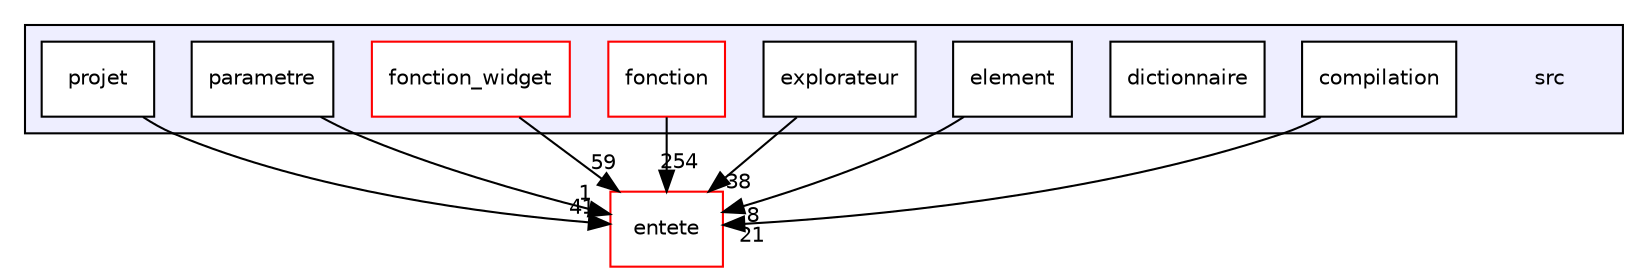 digraph "src" {
  compound=true
  node [ fontsize="10", fontname="Helvetica"];
  edge [ labelfontsize="10", labelfontname="Helvetica"];
  subgraph clusterdir_68267d1309a1af8e8297ef4c3efbcdba {
    graph [ bgcolor="#eeeeff", pencolor="black", label="" URL="dir_68267d1309a1af8e8297ef4c3efbcdba.html"];
    dir_68267d1309a1af8e8297ef4c3efbcdba [shape=plaintext label="src"];
    dir_5d7d3eb38b04498e02b1f8894cc500d2 [shape=box label="compilation" color="black" fillcolor="white" style="filled" URL="dir_5d7d3eb38b04498e02b1f8894cc500d2.html"];
    dir_5543ad56a45a93db4c69d4f152c8974f [shape=box label="dictionnaire" color="black" fillcolor="white" style="filled" URL="dir_5543ad56a45a93db4c69d4f152c8974f.html"];
    dir_0e73e34fbcea4f7b61596c739e68a02f [shape=box label="element" color="black" fillcolor="white" style="filled" URL="dir_0e73e34fbcea4f7b61596c739e68a02f.html"];
    dir_d4b332263f44f335aa67495d8e4d381e [shape=box label="explorateur" color="black" fillcolor="white" style="filled" URL="dir_d4b332263f44f335aa67495d8e4d381e.html"];
    dir_e0683b5c9331c990babf1ba823d1146c [shape=box label="fonction" color="red" fillcolor="white" style="filled" URL="dir_e0683b5c9331c990babf1ba823d1146c.html"];
    dir_e5aa2608f4716029abc4a957d818839c [shape=box label="fonction_widget" color="red" fillcolor="white" style="filled" URL="dir_e5aa2608f4716029abc4a957d818839c.html"];
    dir_78137b5f3e61cce6dd81f7b545ee2a21 [shape=box label="parametre" color="black" fillcolor="white" style="filled" URL="dir_78137b5f3e61cce6dd81f7b545ee2a21.html"];
    dir_8200b03304510cb96e8a7392e70f3d2d [shape=box label="projet" color="black" fillcolor="white" style="filled" URL="dir_8200b03304510cb96e8a7392e70f3d2d.html"];
  }
  dir_2db5f1c5034b754c69755a32007f81b7 [shape=box label="entete" fillcolor="white" style="filled" color="red" URL="dir_2db5f1c5034b754c69755a32007f81b7.html"];
  dir_5d7d3eb38b04498e02b1f8894cc500d2->dir_2db5f1c5034b754c69755a32007f81b7 [headlabel="21", labeldistance=1.5 headhref="dir_000017_000001.html"];
  dir_78137b5f3e61cce6dd81f7b545ee2a21->dir_2db5f1c5034b754c69755a32007f81b7 [headlabel="1", labeldistance=1.5 headhref="dir_000029_000001.html"];
  dir_d4b332263f44f335aa67495d8e4d381e->dir_2db5f1c5034b754c69755a32007f81b7 [headlabel="38", labeldistance=1.5 headhref="dir_000020_000001.html"];
  dir_e0683b5c9331c990babf1ba823d1146c->dir_2db5f1c5034b754c69755a32007f81b7 [headlabel="254", labeldistance=1.5 headhref="dir_000021_000001.html"];
  dir_e5aa2608f4716029abc4a957d818839c->dir_2db5f1c5034b754c69755a32007f81b7 [headlabel="59", labeldistance=1.5 headhref="dir_000026_000001.html"];
  dir_8200b03304510cb96e8a7392e70f3d2d->dir_2db5f1c5034b754c69755a32007f81b7 [headlabel="41", labeldistance=1.5 headhref="dir_000030_000001.html"];
  dir_0e73e34fbcea4f7b61596c739e68a02f->dir_2db5f1c5034b754c69755a32007f81b7 [headlabel="8", labeldistance=1.5 headhref="dir_000019_000001.html"];
}
